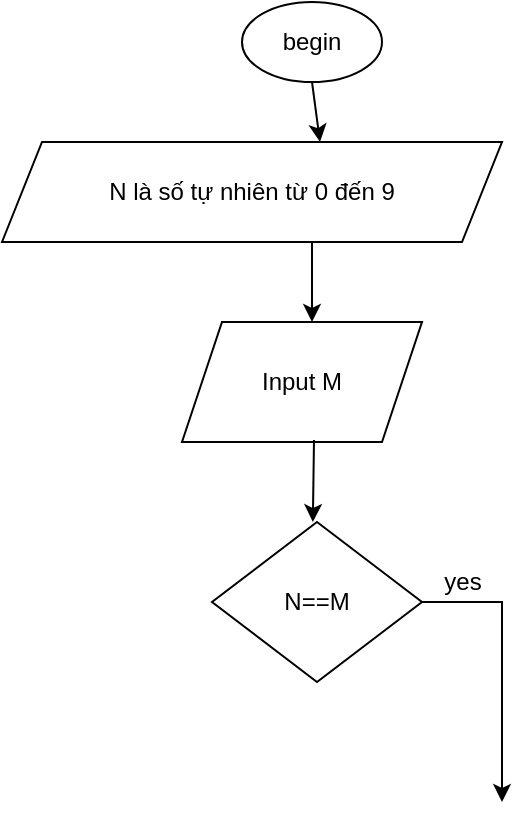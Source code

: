 <mxfile version="17.4.0" type="device"><diagram id="oW9aRayCm26ISQCwEgrG" name="Page-1"><mxGraphModel dx="526" dy="667" grid="1" gridSize="10" guides="1" tooltips="1" connect="1" arrows="1" fold="1" page="1" pageScale="1" pageWidth="827" pageHeight="1169" math="0" shadow="0"><root><mxCell id="0"/><mxCell id="1" parent="0"/><mxCell id="Hbpt1uX2uYSRquuoT8uF-1" value="begin" style="ellipse;whiteSpace=wrap;html=1;" vertex="1" parent="1"><mxGeometry x="140" y="10" width="70" height="40" as="geometry"/></mxCell><mxCell id="Hbpt1uX2uYSRquuoT8uF-2" value="" style="endArrow=classic;html=1;rounded=0;exitX=0.5;exitY=1;exitDx=0;exitDy=0;entryX=0.636;entryY=0;entryDx=0;entryDy=0;entryPerimeter=0;" edge="1" parent="1" source="Hbpt1uX2uYSRquuoT8uF-1" target="Hbpt1uX2uYSRquuoT8uF-3"><mxGeometry width="50" height="50" relative="1" as="geometry"><mxPoint x="250" y="370" as="sourcePoint"/><mxPoint x="170" y="70" as="targetPoint"/></mxGeometry></mxCell><mxCell id="Hbpt1uX2uYSRquuoT8uF-3" value="N là số tự nhiên từ 0 đến 9" style="shape=parallelogram;perimeter=parallelogramPerimeter;whiteSpace=wrap;html=1;fixedSize=1;" vertex="1" parent="1"><mxGeometry x="20" y="80" width="250" height="50" as="geometry"/></mxCell><mxCell id="Hbpt1uX2uYSRquuoT8uF-6" value="" style="endArrow=classic;html=1;rounded=0;exitX=0.62;exitY=1;exitDx=0;exitDy=0;exitPerimeter=0;" edge="1" parent="1" source="Hbpt1uX2uYSRquuoT8uF-3"><mxGeometry width="50" height="50" relative="1" as="geometry"><mxPoint x="250" y="370" as="sourcePoint"/><mxPoint x="175" y="170" as="targetPoint"/></mxGeometry></mxCell><mxCell id="Hbpt1uX2uYSRquuoT8uF-8" value="Input M" style="shape=parallelogram;perimeter=parallelogramPerimeter;whiteSpace=wrap;html=1;fixedSize=1;" vertex="1" parent="1"><mxGeometry x="110" y="170" width="120" height="60" as="geometry"/></mxCell><mxCell id="Hbpt1uX2uYSRquuoT8uF-9" value="" style="endArrow=classic;html=1;rounded=0;exitX=0.62;exitY=1;exitDx=0;exitDy=0;exitPerimeter=0;" edge="1" parent="1"><mxGeometry width="50" height="50" relative="1" as="geometry"><mxPoint x="176" y="229" as="sourcePoint"/><mxPoint x="175.423" y="270" as="targetPoint"/></mxGeometry></mxCell><mxCell id="Hbpt1uX2uYSRquuoT8uF-11" value="" style="endArrow=classic;html=1;rounded=0;exitX=1;exitY=0.5;exitDx=0;exitDy=0;" edge="1" parent="1"><mxGeometry width="50" height="50" relative="1" as="geometry"><mxPoint x="225" y="310" as="sourcePoint"/><mxPoint x="270" y="410" as="targetPoint"/><Array as="points"><mxPoint x="270" y="310"/></Array></mxGeometry></mxCell><mxCell id="Hbpt1uX2uYSRquuoT8uF-12" value="N==M" style="rhombus;whiteSpace=wrap;html=1;" vertex="1" parent="1"><mxGeometry x="125" y="270" width="105" height="80" as="geometry"/></mxCell><mxCell id="Hbpt1uX2uYSRquuoT8uF-13" value="yes" style="text;html=1;align=center;verticalAlign=middle;resizable=0;points=[];autosize=1;strokeColor=none;fillColor=none;" vertex="1" parent="1"><mxGeometry x="235" y="290" width="30" height="20" as="geometry"/></mxCell></root></mxGraphModel></diagram></mxfile>